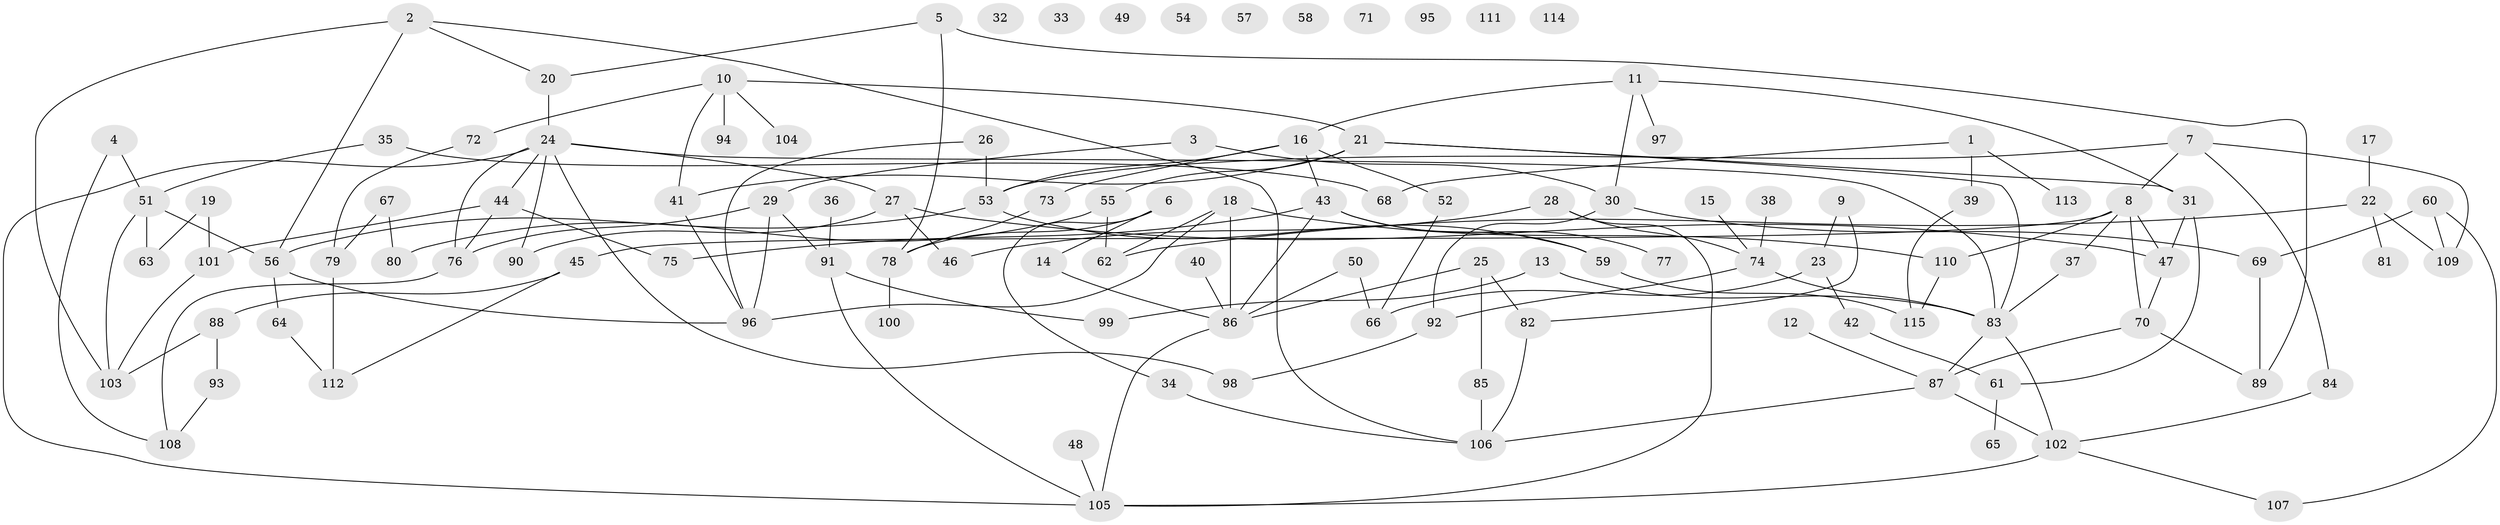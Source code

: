 // Generated by graph-tools (version 1.1) at 2025/33/03/09/25 02:33:23]
// undirected, 115 vertices, 157 edges
graph export_dot {
graph [start="1"]
  node [color=gray90,style=filled];
  1;
  2;
  3;
  4;
  5;
  6;
  7;
  8;
  9;
  10;
  11;
  12;
  13;
  14;
  15;
  16;
  17;
  18;
  19;
  20;
  21;
  22;
  23;
  24;
  25;
  26;
  27;
  28;
  29;
  30;
  31;
  32;
  33;
  34;
  35;
  36;
  37;
  38;
  39;
  40;
  41;
  42;
  43;
  44;
  45;
  46;
  47;
  48;
  49;
  50;
  51;
  52;
  53;
  54;
  55;
  56;
  57;
  58;
  59;
  60;
  61;
  62;
  63;
  64;
  65;
  66;
  67;
  68;
  69;
  70;
  71;
  72;
  73;
  74;
  75;
  76;
  77;
  78;
  79;
  80;
  81;
  82;
  83;
  84;
  85;
  86;
  87;
  88;
  89;
  90;
  91;
  92;
  93;
  94;
  95;
  96;
  97;
  98;
  99;
  100;
  101;
  102;
  103;
  104;
  105;
  106;
  107;
  108;
  109;
  110;
  111;
  112;
  113;
  114;
  115;
  1 -- 39;
  1 -- 68;
  1 -- 113;
  2 -- 20;
  2 -- 56;
  2 -- 103;
  2 -- 106;
  3 -- 29;
  3 -- 30;
  4 -- 51;
  4 -- 108;
  5 -- 20;
  5 -- 78;
  5 -- 89;
  6 -- 14;
  6 -- 34;
  6 -- 78;
  7 -- 8;
  7 -- 53;
  7 -- 84;
  7 -- 109;
  8 -- 37;
  8 -- 45;
  8 -- 47;
  8 -- 70;
  8 -- 110;
  9 -- 23;
  9 -- 82;
  10 -- 21;
  10 -- 41;
  10 -- 72;
  10 -- 94;
  10 -- 104;
  11 -- 16;
  11 -- 30;
  11 -- 31;
  11 -- 97;
  12 -- 87;
  13 -- 83;
  13 -- 99;
  14 -- 86;
  15 -- 74;
  16 -- 43;
  16 -- 52;
  16 -- 53;
  16 -- 73;
  17 -- 22;
  18 -- 62;
  18 -- 86;
  18 -- 96;
  18 -- 110;
  19 -- 63;
  19 -- 101;
  20 -- 24;
  21 -- 31;
  21 -- 41;
  21 -- 55;
  21 -- 83;
  22 -- 62;
  22 -- 81;
  22 -- 109;
  23 -- 42;
  23 -- 66;
  24 -- 27;
  24 -- 44;
  24 -- 76;
  24 -- 83;
  24 -- 90;
  24 -- 98;
  24 -- 105;
  25 -- 82;
  25 -- 85;
  25 -- 86;
  26 -- 53;
  26 -- 96;
  27 -- 46;
  27 -- 47;
  27 -- 90;
  28 -- 46;
  28 -- 74;
  28 -- 105;
  29 -- 76;
  29 -- 91;
  29 -- 96;
  30 -- 69;
  30 -- 92;
  31 -- 47;
  31 -- 61;
  34 -- 106;
  35 -- 51;
  35 -- 68;
  36 -- 91;
  37 -- 83;
  38 -- 74;
  39 -- 115;
  40 -- 86;
  41 -- 96;
  42 -- 61;
  43 -- 59;
  43 -- 75;
  43 -- 77;
  43 -- 86;
  44 -- 75;
  44 -- 76;
  44 -- 101;
  45 -- 88;
  45 -- 112;
  47 -- 70;
  48 -- 105;
  50 -- 66;
  50 -- 86;
  51 -- 56;
  51 -- 63;
  51 -- 103;
  52 -- 66;
  53 -- 56;
  53 -- 59;
  55 -- 62;
  55 -- 80;
  56 -- 64;
  56 -- 96;
  59 -- 115;
  60 -- 69;
  60 -- 107;
  60 -- 109;
  61 -- 65;
  64 -- 112;
  67 -- 79;
  67 -- 80;
  69 -- 89;
  70 -- 87;
  70 -- 89;
  72 -- 79;
  73 -- 78;
  74 -- 83;
  74 -- 92;
  76 -- 108;
  78 -- 100;
  79 -- 112;
  82 -- 106;
  83 -- 87;
  83 -- 102;
  84 -- 102;
  85 -- 106;
  86 -- 105;
  87 -- 102;
  87 -- 106;
  88 -- 93;
  88 -- 103;
  91 -- 99;
  91 -- 105;
  92 -- 98;
  93 -- 108;
  101 -- 103;
  102 -- 105;
  102 -- 107;
  110 -- 115;
}
